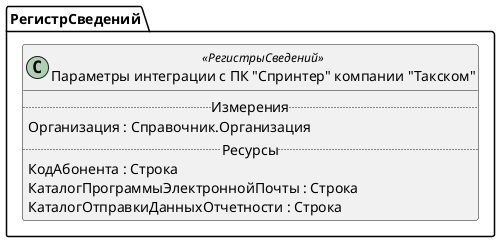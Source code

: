 ﻿@startuml НастройкиИнтеграцииСоСпринтером
'!include templates.wsd
'..\include templates.wsd
class РегистрСведений.НастройкиИнтеграцииСоСпринтером as "Параметры интеграции с ПК "Спринтер" компании "Такском"" <<РегистрыСведений>>
{
..Измерения..
Организация : Справочник.Организация
..Ресурсы..
КодАбонента : Строка
КаталогПрограммыЭлектроннойПочты : Строка
КаталогОтправкиДанныхОтчетности : Строка
}
@enduml
